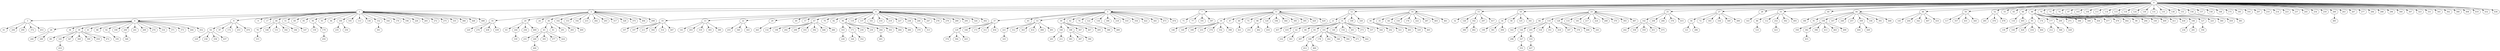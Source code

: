 digraph {
	0 [label=0]
	1 [label=1]
	2 [label=2]
	4 [label=4]
	5 [label=5]
	7 [label=7]
	11 [label=11]
	12 [label=12]
	14 [label=14]
	15 [label=15]
	18 [label=18]
	23 [label=23]
	25 [label=25]
	27 [label=27]
	28 [label=28]
	33 [label=33]
	40 [label=40]
	44 [label=44]
	48 [label=48]
	50 [label=50]
	52 [label=52]
	55 [label=55]
	65 [label=65]
	66 [label=66]
	68 [label=68]
	70 [label=70]
	73 [label=73]
	74 [label=74]
	97 [label=97]
	103 [label=103]
	104 [label=104]
	111 [label=111]
	114 [label=114]
	115 [label=115]
	118 [label=118]
	124 [label=124]
	130 [label=130]
	131 [label=131]
	135 [label=135]
	138 [label=138]
	155 [label=155]
	156 [label=156]
	157 [label=157]
	158 [label=158]
	168 [label=168]
	175 [label=175]
	185 [label=185]
	193 [label=193]
	207 [label=207]
	210 [label=210]
	214 [label=214]
	223 [label=223]
	237 [label=237]
	245 [label=245]
	254 [label=254]
	259 [label=259]
	260 [label=260]
	263 [label=263]
	267 [label=267]
	277 [label=277]
	284 [label=284]
	288 [label=288]
	296 [label=296]
	300 [label=300]
	307 [label=307]
	323 [label=323]
	331 [label=331]
	345 [label=345]
	362 [label=362]
	388 [label=388]
	408 [label=408]
	419 [label=419]
	432 [label=432]
	436 [label=436]
	3 [label=3]
	6 [label=6]
	8 [label=8]
	9 [label=9]
	17 [label=17]
	46 [label=46]
	51 [label=51]
	69 [label=69]
	85 [label=85]
	90 [label=90]
	93 [label=93]
	94 [label=94]
	100 [label=100]
	105 [label=105]
	113 [label=113]
	136 [label=136]
	152 [label=152]
	164 [label=164]
	170 [label=170]
	196 [label=196]
	226 [label=226]
	265 [label=265]
	272 [label=272]
	275 [label=275]
	335 [label=335]
	366 [label=366]
	448 [label=448]
	488 [label=488]
	16 [label=16]
	20 [label=20]
	24 [label=24]
	36 [label=36]
	102 [label=102]
	153 [label=153]
	192 [label=192]
	215 [label=215]
	282 [label=282]
	293 [label=293]
	317 [label=317]
	328 [label=328]
	375 [label=375]
	494 [label=494]
	498 [label=498]
	10 [label=10]
	13 [label=13]
	22 [label=22]
	29 [label=29]
	49 [label=49]
	57 [label=57]
	67 [label=67]
	79 [label=79]
	82 [label=82]
	96 [label=96]
	119 [label=119]
	137 [label=137]
	161 [label=161]
	216 [label=216]
	219 [label=219]
	227 [label=227]
	238 [label=238]
	246 [label=246]
	247 [label=247]
	278 [label=278]
	279 [label=279]
	289 [label=289]
	295 [label=295]
	324 [label=324]
	402 [label=402]
	37 [label=37]
	45 [label=45]
	53 [label=53]
	59 [label=59]
	62 [label=62]
	76 [label=76]
	122 [label=122]
	134 [label=134]
	186 [label=186]
	218 [label=218]
	310 [label=310]
	354 [label=354]
	422 [label=422]
	441 [label=441]
	473 [label=473]
	474 [label=474]
	71 [label=71]
	77 [label=77]
	191 [label=191]
	397 [label=397]
	19 [label=19]
	47 [label=47]
	60 [label=60]
	75 [label=75]
	98 [label=98]
	120 [label=120]
	194 [label=194]
	364 [label=364]
	385 [label=385]
	395 [label=395]
	420 [label=420]
	429 [label=429]
	21 [label=21]
	31 [label=31]
	109 [label=109]
	320 [label=320]
	30 [label=30]
	35 [label=35]
	64 [label=64]
	150 [label=150]
	176 [label=176]
	222 [label=222]
	287 [label=287]
	403 [label=403]
	461 [label=461]
	32 [label=32]
	126 [label=126]
	162 [label=162]
	297 [label=297]
	417 [label=417]
	34 [label=34]
	58 [label=58]
	125 [label=125]
	341 [label=341]
	84 [label=84]
	110 [label=110]
	128 [label=128]
	133 [label=133]
	181 [label=181]
	217 [label=217]
	224 [label=224]
	268 [label=268]
	370 [label=370]
	393 [label=393]
	487 [label=487]
	142 [label=142]
	208 [label=208]
	266 [label=266]
	376 [label=376]
	415 [label=415]
	56 [label=56]
	72 [label=72]
	183 [label=183]
	334 [label=334]
	349 [label=349]
	490 [label=490]
	143 [label=143]
	86 [label=86]
	112 [label=112]
	252 [label=252]
	302 [label=302]
	493 [label=493]
	180 [label=180]
	91 [label=91]
	108 [label=108]
	167 [label=167]
	248 [label=248]
	257 [label=257]
	309 [label=309]
	336 [label=336]
	391 [label=391]
	468 [label=468]
	145 [label=145]
	204 [label=204]
	342 [label=342]
	407 [label=407]
	433 [label=433]
	117 [label=117]
	357 [label=357]
	431 [label=431]
	445 [label=445]
	285 [label=285]
	476 [label=476]
	478 [label=478]
	116 [label=116]
	405 [label=405]
	95 [label=95]
	174 [label=174]
	177 [label=177]
	209 [label=209]
	271 [label=271]
	306 [label=306]
	308 [label=308]
	456 [label=456]
	477 [label=477]
	479 [label=479]
	492 [label=492]
	99 [label=99]
	294 [label=294]
	330 [label=330]
	409 [label=409]
	411 [label=411]
	430 [label=430]
	106 [label=106]
	127 [label=127]
	225 [label=225]
	360 [label=360]
	459 [label=459]
	481 [label=481]
	485 [label=485]
	61 [label=61]
	206 [label=206]
	290 [label=290]
	372 [label=372]
	453 [label=453]
	26 [label=26]
	38 [label=38]
	39 [label=39]
	41 [label=41]
	88 [label=88]
	92 [label=92]
	190 [label=190]
	200 [label=200]
	241 [label=241]
	269 [label=269]
	270 [label=270]
	316 [label=316]
	371 [label=371]
	373 [label=373]
	444 [label=444]
	452 [label=452]
	54 [label=54]
	87 [label=87]
	172 [label=172]
	253 [label=253]
	470 [label=470]
	78 [label=78]
	148 [label=148]
	151 [label=151]
	182 [label=182]
	184 [label=184]
	147 [label=147]
	159 [label=159]
	179 [label=179]
	235 [label=235]
	250 [label=250]
	301 [label=301]
	220 [label=220]
	276 [label=276]
	438 [label=438]
	439 [label=439]
	63 [label=63]
	244 [label=244]
	256 [label=256]
	469 [label=469]
	43 [label=43]
	81 [label=81]
	291 [label=291]
	283 [label=283]
	400 [label=400]
	107 [label=107]
	197 [label=197]
	213 [label=213]
	304 [label=304]
	314 [label=314]
	447 [label=447]
	141 [label=141]
	203 [label=203]
	319 [label=319]
	365 [label=365]
	389 [label=389]
	255 [label=255]
	340 [label=340]
	343 [label=343]
	443 [label=443]
	132 [label=132]
	198 [label=198]
	292 [label=292]
	299 [label=299]
	355 [label=355]
	392 [label=392]
	446 [label=446]
	480 [label=480]
	163 [label=163]
	171 [label=171]
	230 [label=230]
	239 [label=239]
	264 [label=264]
	303 [label=303]
	484 [label=484]
	486 [label=486]
	379 [label=379]
	313 [label=313]
	129 [label=129]
	166 [label=166]
	173 [label=173]
	311 [label=311]
	454 [label=454]
	221 [label=221]
	312 [label=312]
	363 [label=363]
	414 [label=414]
	466 [label=466]
	491 [label=491]
	160 [label=160]
	188 [label=188]
	367 [label=367]
	467 [label=467]
	495 [label=495]
	386 [label=386]
	489 [label=489]
	146 [label=146]
	149 [label=149]
	189 [label=189]
	233 [label=233]
	274 [label=274]
	332 [label=332]
	398 [label=398]
	421 [label=421]
	251 [label=251]
	462 [label=462]
	416 [label=416]
	457 [label=457]
	435 [label=435]
	42 [label=42]
	80 [label=80]
	83 [label=83]
	101 [label=101]
	140 [label=140]
	154 [label=154]
	261 [label=261]
	273 [label=273]
	337 [label=337]
	344 [label=344]
	202 [label=202]
	321 [label=321]
	483 [label=483]
	329 [label=329]
	465 [label=465]
	380 [label=380]
	482 [label=482]
	199 [label=199]
	381 [label=381]
	496 [label=496]
	322 [label=322]
	144 [label=144]
	205 [label=205]
	318 [label=318]
	351 [label=351]
	418 [label=418]
	187 [label=187]
	378 [label=378]
	406 [label=406]
	243 [label=243]
	242 [label=242]
	358 [label=358]
	359 [label=359]
	451 [label=451]
	475 [label=475]
	121 [label=121]
	286 [label=286]
	123 [label=123]
	423 [label=423]
	350 [label=350]
	382 [label=382]
	396 [label=396]
	413 [label=413]
	463 [label=463]
	499 [label=499]
	404 [label=404]
	449 [label=449]
	139 [label=139]
	338 [label=338]
	426 [label=426]
	434 [label=434]
	464 [label=464]
	212 [label=212]
	368 [label=368]
	428 [label=428]
	234 [label=234]
	281 [label=281]
	356 [label=356]
	240 [label=240]
	280 [label=280]
	89 [label=89]
	165 [label=165]
	347 [label=347]
	369 [label=369]
	399 [label=399]
	458 [label=458]
	472 [label=472]
	195 [label=195]
	348 [label=348]
	229 [label=229]
	236 [label=236]
	258 [label=258]
	437 [label=437]
	315 [label=315]
	450 [label=450]
	339 [label=339]
	231 [label=231]
	249 [label=249]
	305 [label=305]
	377 [label=377]
	424 [label=424]
	228 [label=228]
	326 [label=326]
	352 [label=352]
	401 [label=401]
	374 [label=374]
	394 [label=394]
	425 [label=425]
	325 [label=325]
	201 [label=201]
	211 [label=211]
	383 [label=383]
	387 [label=387]
	390 [label=390]
	232 [label=232]
	361 [label=361]
	497 [label=497]
	169 [label=169]
	178 [label=178]
	262 [label=262]
	346 [label=346]
	384 [label=384]
	471 [label=471]
	442 [label=442]
	298 [label=298]
	327 [label=327]
	333 [label=333]
	455 [label=455]
	410 [label=410]
	440 [label=440]
	412 [label=412]
	460 [label=460]
	353 [label=353]
	427 [label=427]
	0 -> 1
	0 -> 2
	0 -> 4
	0 -> 5
	0 -> 7
	0 -> 11
	0 -> 12
	0 -> 14
	0 -> 15
	0 -> 18
	0 -> 23
	0 -> 25
	0 -> 27
	0 -> 28
	0 -> 33
	0 -> 40
	0 -> 44
	0 -> 48
	0 -> 50
	0 -> 52
	0 -> 55
	0 -> 65
	0 -> 66
	0 -> 68
	0 -> 70
	0 -> 73
	0 -> 74
	0 -> 97
	0 -> 103
	0 -> 104
	0 -> 111
	0 -> 114
	0 -> 115
	0 -> 118
	0 -> 124
	0 -> 130
	0 -> 131
	0 -> 135
	0 -> 138
	0 -> 155
	0 -> 156
	0 -> 157
	0 -> 158
	0 -> 168
	0 -> 175
	0 -> 185
	0 -> 193
	0 -> 207
	0 -> 210
	0 -> 214
	0 -> 223
	0 -> 237
	0 -> 245
	0 -> 254
	0 -> 259
	0 -> 260
	0 -> 263
	0 -> 267
	0 -> 277
	0 -> 284
	0 -> 288
	0 -> 296
	0 -> 300
	0 -> 307
	0 -> 323
	0 -> 331
	0 -> 345
	0 -> 362
	0 -> 388
	0 -> 408
	0 -> 419
	0 -> 432
	0 -> 436
	1 -> 3
	1 -> 6
	1 -> 8
	1 -> 9
	1 -> 17
	1 -> 46
	1 -> 51
	1 -> 69
	1 -> 85
	1 -> 90
	1 -> 93
	1 -> 94
	1 -> 100
	1 -> 105
	1 -> 113
	1 -> 136
	1 -> 152
	1 -> 164
	1 -> 170
	1 -> 196
	1 -> 226
	1 -> 265
	1 -> 272
	1 -> 275
	1 -> 335
	1 -> 366
	1 -> 448
	1 -> 488
	2 -> 16
	2 -> 20
	2 -> 24
	2 -> 36
	2 -> 102
	2 -> 153
	2 -> 192
	2 -> 215
	2 -> 282
	2 -> 293
	2 -> 317
	2 -> 328
	2 -> 375
	2 -> 494
	2 -> 498
	4 -> 10
	4 -> 13
	4 -> 22
	4 -> 29
	4 -> 49
	4 -> 57
	4 -> 67
	4 -> 79
	4 -> 82
	4 -> 96
	4 -> 119
	4 -> 137
	4 -> 161
	4 -> 216
	4 -> 219
	4 -> 227
	4 -> 238
	4 -> 246
	4 -> 247
	4 -> 278
	4 -> 279
	4 -> 289
	4 -> 295
	4 -> 324
	4 -> 402
	5 -> 37
	5 -> 45
	5 -> 53
	5 -> 59
	5 -> 62
	5 -> 76
	5 -> 122
	5 -> 134
	5 -> 186
	5 -> 218
	5 -> 310
	5 -> 354
	5 -> 422
	5 -> 441
	5 -> 473
	5 -> 474
	7 -> 71
	7 -> 77
	7 -> 191
	7 -> 397
	11 -> 19
	11 -> 47
	11 -> 60
	11 -> 75
	11 -> 98
	11 -> 120
	11 -> 194
	11 -> 364
	11 -> 385
	11 -> 395
	11 -> 420
	11 -> 429
	12 -> 21
	12 -> 31
	12 -> 109
	12 -> 320
	14 -> 30
	14 -> 35
	14 -> 64
	14 -> 150
	14 -> 176
	14 -> 222
	14 -> 287
	14 -> 403
	14 -> 461
	15 -> 32
	15 -> 126
	15 -> 162
	15 -> 297
	15 -> 417
	18 -> 34
	18 -> 58
	18 -> 125
	18 -> 341
	23 -> 84
	23 -> 110
	23 -> 128
	23 -> 133
	23 -> 181
	23 -> 217
	23 -> 224
	23 -> 268
	23 -> 370
	23 -> 393
	23 -> 487
	25 -> 142
	25 -> 208
	25 -> 266
	25 -> 376
	25 -> 415
	27 -> 56
	27 -> 72
	27 -> 183
	27 -> 334
	27 -> 349
	27 -> 490
	28 -> 143
	33 -> 86
	33 -> 112
	33 -> 252
	33 -> 302
	33 -> 493
	40 -> 180
	44 -> 91
	44 -> 108
	44 -> 167
	44 -> 248
	44 -> 257
	44 -> 309
	44 -> 336
	44 -> 391
	44 -> 468
	48 -> 145
	48 -> 204
	48 -> 342
	48 -> 407
	48 -> 433
	50 -> 117
	50 -> 357
	50 -> 431
	50 -> 445
	52 -> 285
	52 -> 476
	52 -> 478
	66 -> 116
	66 -> 405
	68 -> 95
	68 -> 174
	68 -> 177
	68 -> 209
	68 -> 271
	68 -> 306
	68 -> 308
	68 -> 456
	68 -> 477
	68 -> 479
	68 -> 492
	70 -> 99
	70 -> 294
	70 -> 330
	70 -> 409
	70 -> 411
	70 -> 430
	73 -> 106
	73 -> 127
	74 -> 225
	97 -> 360
	115 -> 459
	156 -> 481
	260 -> 485
	3 -> 61
	3 -> 206
	3 -> 290
	3 -> 372
	3 -> 453
	6 -> 26
	6 -> 38
	6 -> 39
	6 -> 41
	6 -> 88
	6 -> 92
	6 -> 190
	6 -> 200
	6 -> 241
	6 -> 269
	6 -> 270
	6 -> 316
	6 -> 371
	6 -> 373
	6 -> 444
	6 -> 452
	8 -> 54
	8 -> 87
	8 -> 172
	8 -> 253
	8 -> 470
	46 -> 78
	46 -> 148
	46 -> 151
	46 -> 182
	46 -> 184
	51 -> 147
	90 -> 159
	90 -> 179
	100 -> 235
	100 -> 250
	152 -> 301
	16 -> 220
	16 -> 276
	16 -> 438
	16 -> 439
	20 -> 63
	20 -> 244
	20 -> 256
	20 -> 469
	36 -> 43
	36 -> 81
	36 -> 291
	102 -> 283
	102 -> 400
	10 -> 107
	10 -> 197
	10 -> 213
	10 -> 304
	10 -> 314
	10 -> 447
	13 -> 141
	13 -> 203
	13 -> 319
	13 -> 365
	13 -> 389
	22 -> 255
	22 -> 340
	22 -> 343
	29 -> 443
	67 -> 132
	67 -> 198
	67 -> 292
	67 -> 299
	67 -> 355
	67 -> 392
	67 -> 446
	67 -> 480
	96 -> 163
	96 -> 171
	96 -> 230
	96 -> 239
	96 -> 264
	137 -> 303
	137 -> 484
	137 -> 486
	238 -> 379
	246 -> 313
	37 -> 129
	37 -> 166
	37 -> 173
	37 -> 311
	37 -> 454
	53 -> 221
	53 -> 312
	53 -> 363
	53 -> 414
	53 -> 466
	53 -> 491
	59 -> 160
	59 -> 188
	59 -> 367
	59 -> 467
	59 -> 495
	76 -> 386
	134 -> 489
	19 -> 146
	19 -> 149
	19 -> 189
	19 -> 233
	19 -> 274
	19 -> 332
	19 -> 398
	60 -> 421
	98 -> 251
	98 -> 462
	120 -> 416
	395 -> 457
	21 -> 435
	31 -> 42
	31 -> 80
	31 -> 83
	31 -> 101
	31 -> 140
	31 -> 154
	31 -> 261
	31 -> 273
	31 -> 337
	31 -> 344
	30 -> 202
	30 -> 321
	30 -> 483
	64 -> 329
	64 -> 465
	162 -> 380
	162 -> 482
	34 -> 199
	34 -> 381
	34 -> 496
	84 -> 322
	110 -> 144
	110 -> 205
	110 -> 318
	110 -> 351
	110 -> 418
	128 -> 187
	128 -> 378
	128 -> 406
	181 -> 243
	142 -> 242
	142 -> 358
	142 -> 359
	142 -> 451
	142 -> 475
	56 -> 121
	56 -> 286
	86 -> 123
	252 -> 423
	108 -> 350
	108 -> 382
	108 -> 396
	108 -> 413
	108 -> 463
	108 -> 499
	309 -> 404
	309 -> 449
	95 -> 139
	95 -> 338
	95 -> 426
	95 -> 434
	95 -> 464
	177 -> 212
	177 -> 368
	209 -> 428
	106 -> 234
	106 -> 281
	127 -> 356
	26 -> 240
	26 -> 280
	39 -> 89
	39 -> 165
	39 -> 347
	39 -> 369
	39 -> 399
	39 -> 458
	39 -> 472
	92 -> 195
	200 -> 348
	54 -> 229
	54 -> 236
	54 -> 258
	54 -> 437
	78 -> 315
	179 -> 450
	244 -> 339
	43 -> 231
	43 -> 249
	43 -> 305
	43 -> 377
	43 -> 424
	163 -> 228
	171 -> 326
	171 -> 352
	264 -> 401
	129 -> 374
	129 -> 394
	129 -> 425
	221 -> 325
	160 -> 201
	160 -> 211
	188 -> 383
	188 -> 387
	188 -> 390
	42 -> 232
	42 -> 361
	83 -> 497
	101 -> 169
	101 -> 178
	101 -> 262
	101 -> 346
	101 -> 384
	101 -> 471
	154 -> 442
	144 -> 298
	144 -> 327
	205 -> 333
	382 -> 455
	165 -> 410
	249 -> 440
	169 -> 412
	169 -> 460
	327 -> 353
	333 -> 427
}
